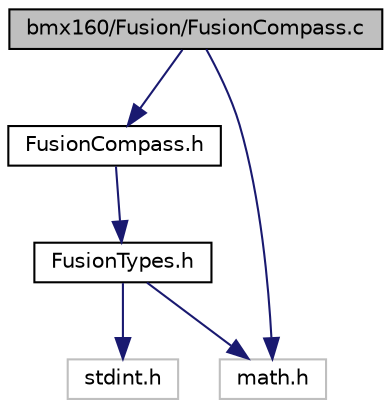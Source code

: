 digraph "bmx160/Fusion/FusionCompass.c"
{
  edge [fontname="Helvetica",fontsize="10",labelfontname="Helvetica",labelfontsize="10"];
  node [fontname="Helvetica",fontsize="10",shape=record];
  Node1 [label="bmx160/Fusion/FusionCompass.c",height=0.2,width=0.4,color="black", fillcolor="grey75", style="filled", fontcolor="black"];
  Node1 -> Node2 [color="midnightblue",fontsize="10",style="solid",fontname="Helvetica"];
  Node2 [label="FusionCompass.h",height=0.2,width=0.4,color="black", fillcolor="white", style="filled",URL="$_fusion_compass_8h.html",tooltip="The tilt-compensated compass calculates an angular heading relative to magnetic north using accelerom..."];
  Node2 -> Node3 [color="midnightblue",fontsize="10",style="solid",fontname="Helvetica"];
  Node3 [label="FusionTypes.h",height=0.2,width=0.4,color="black", fillcolor="white", style="filled",URL="$_fusion_types_8h.html",tooltip="Common types and their associated operations. "];
  Node3 -> Node4 [color="midnightblue",fontsize="10",style="solid",fontname="Helvetica"];
  Node4 [label="math.h",height=0.2,width=0.4,color="grey75", fillcolor="white", style="filled"];
  Node3 -> Node5 [color="midnightblue",fontsize="10",style="solid",fontname="Helvetica"];
  Node5 [label="stdint.h",height=0.2,width=0.4,color="grey75", fillcolor="white", style="filled"];
  Node1 -> Node4 [color="midnightblue",fontsize="10",style="solid",fontname="Helvetica"];
}
